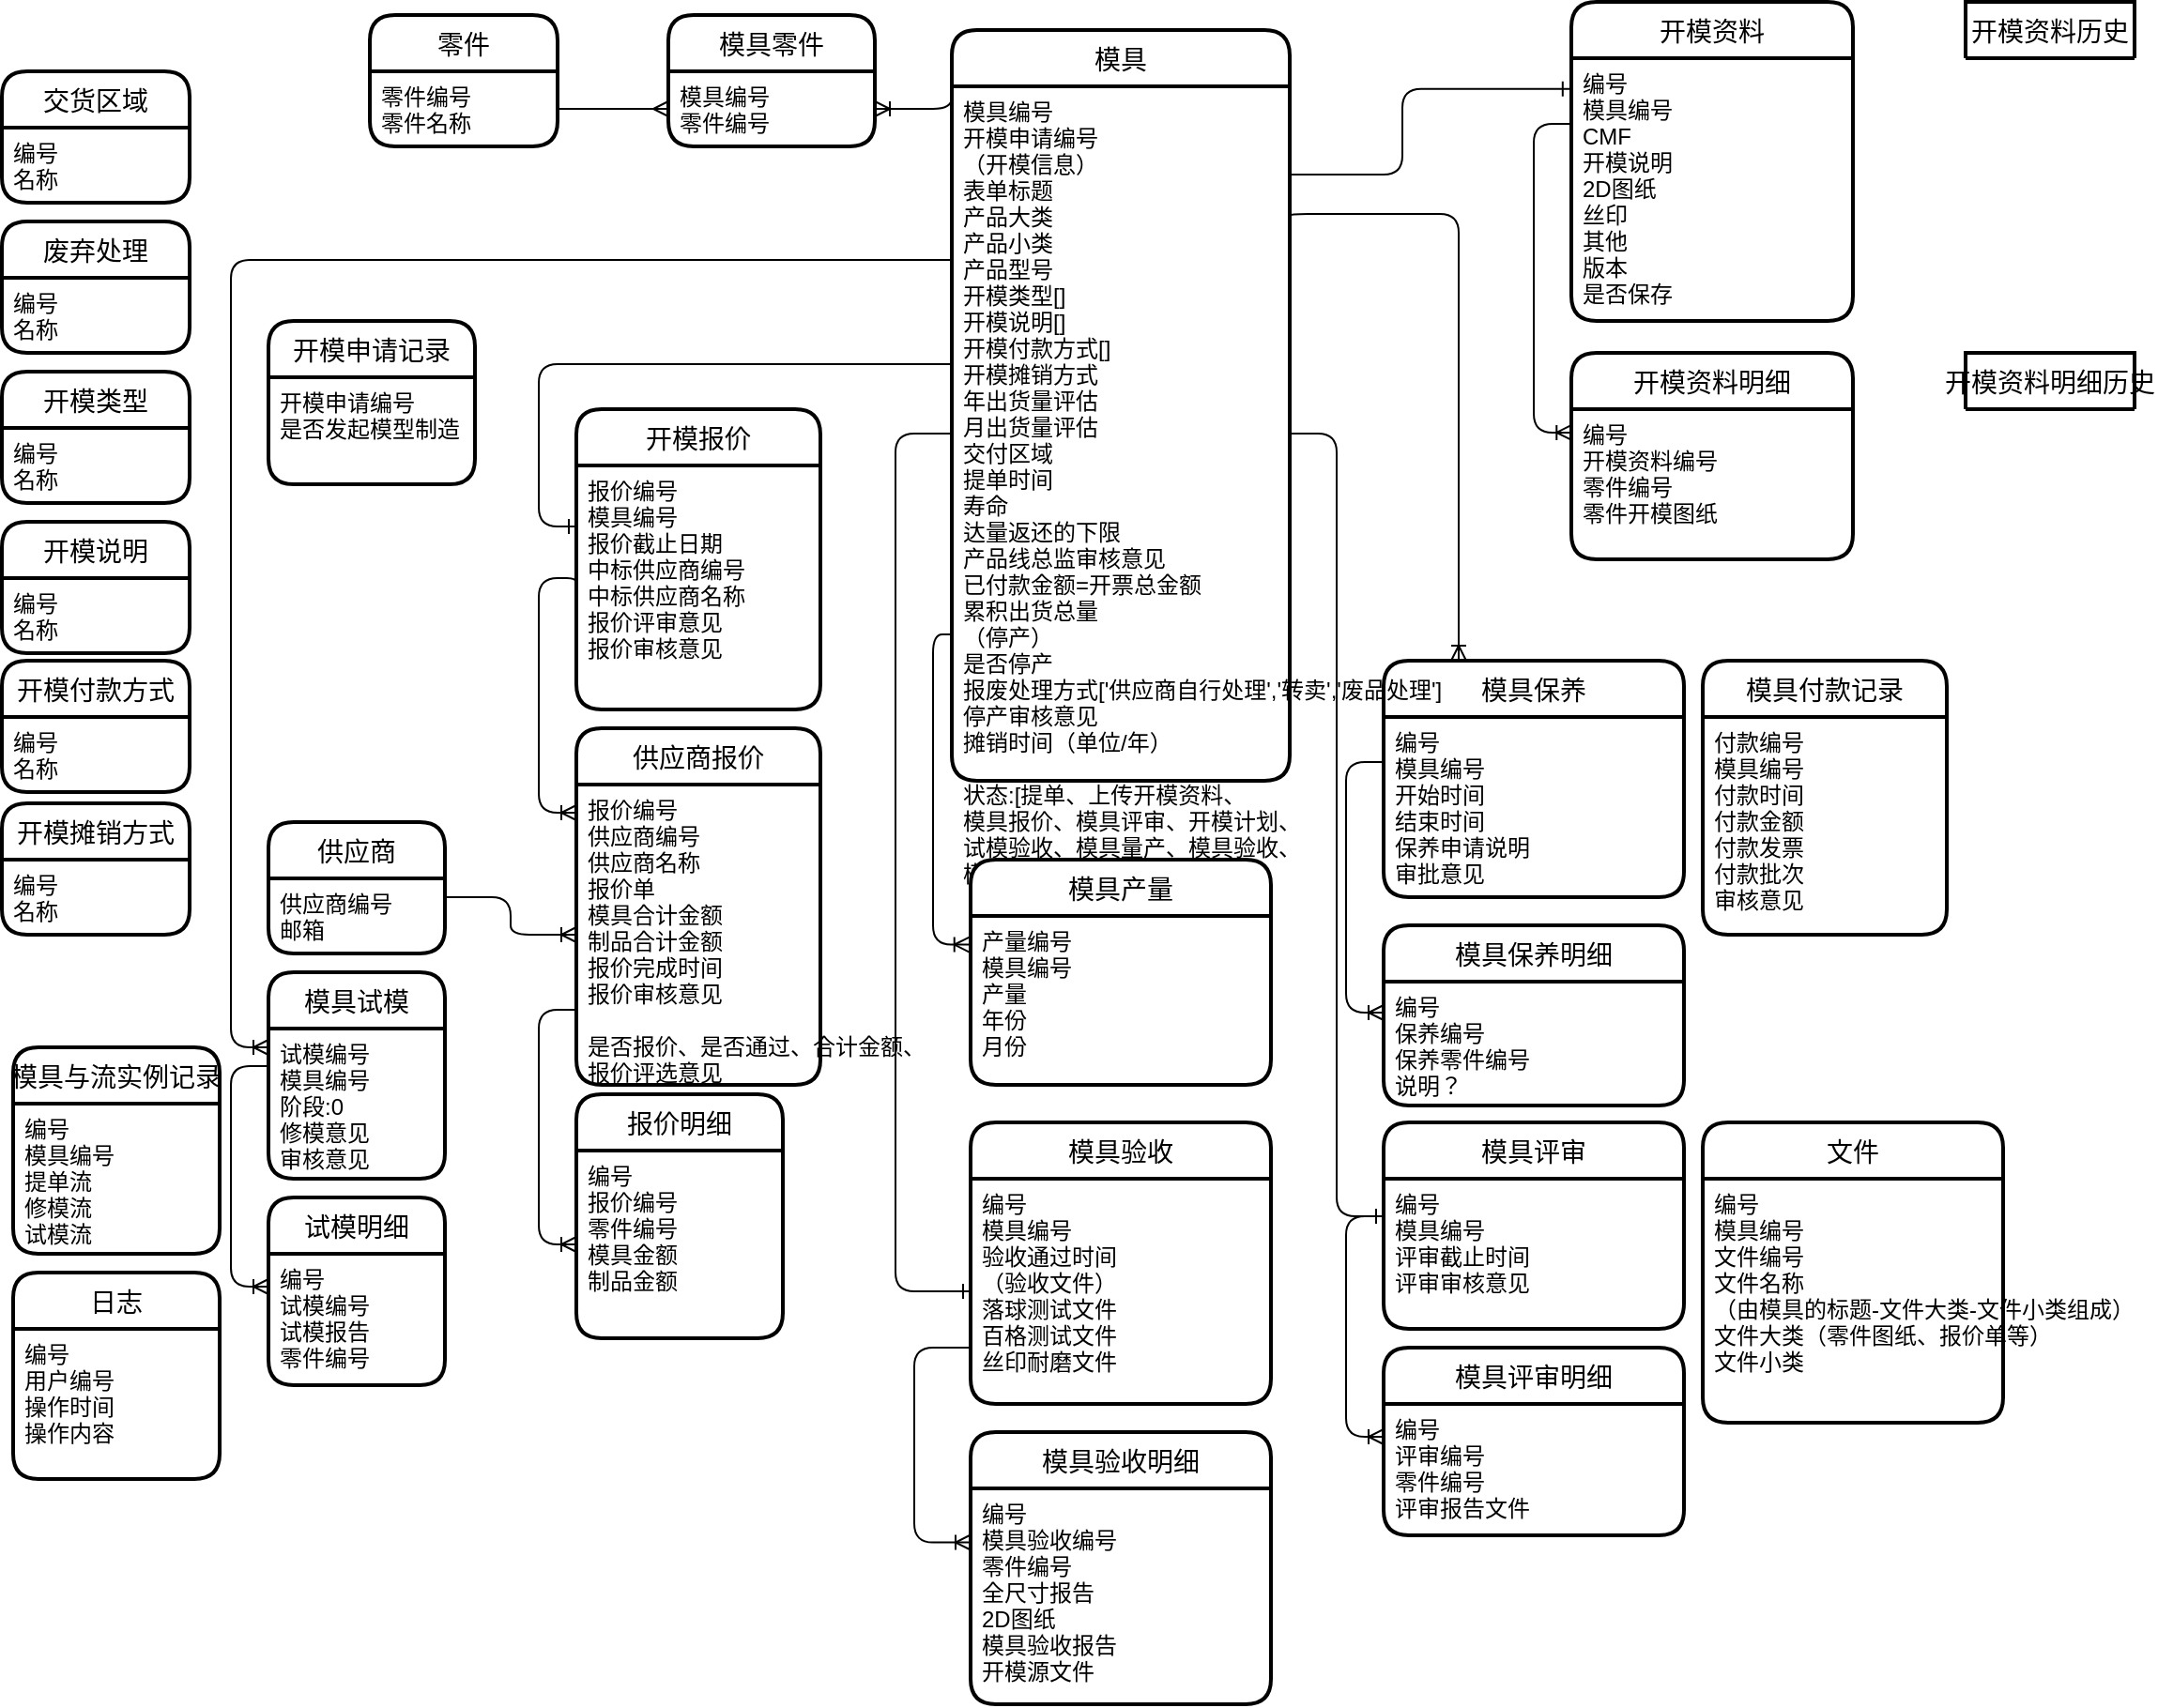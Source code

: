 <mxfile version="13.2.1" type="github" pages="4">
  <diagram id="NsPrAINzQS3ARWFUSx2h" name="实体关系图">
    <mxGraphModel dx="1020" dy="475" grid="1" gridSize="10" guides="1" tooltips="1" connect="1" arrows="1" fold="1" page="1" pageScale="1" pageWidth="827" pageHeight="1169" math="0" shadow="0">
      <root>
        <mxCell id="0" />
        <mxCell id="1" parent="0" />
        <mxCell id="4ZtbwT0k7VQaQEq-_F7P-45" value="" style="edgeStyle=orthogonalEdgeStyle;fontSize=12;html=1;endArrow=none;startArrow=ERoneToMany;startFill=0;endFill=0;entryX=0;entryY=0.5;entryDx=0;entryDy=0;" parent="1" source="4ZtbwT0k7VQaQEq-_F7P-41" target="4ZtbwT0k7VQaQEq-_F7P-38" edge="1">
          <mxGeometry width="100" height="100" relative="1" as="geometry">
            <mxPoint x="290" y="440" as="sourcePoint" />
            <mxPoint x="250" y="240" as="targetPoint" />
            <Array as="points">
              <mxPoint x="290" y="435" />
              <mxPoint x="290" y="310" />
              <mxPoint x="310" y="310" />
            </Array>
          </mxGeometry>
        </mxCell>
        <mxCell id="4ZtbwT0k7VQaQEq-_F7P-37" value="开模报价" style="swimlane;childLayout=stackLayout;horizontal=1;startSize=30;horizontalStack=0;rounded=1;fontSize=14;fontStyle=0;strokeWidth=2;resizeParent=0;resizeLast=1;shadow=0;dashed=0;align=center;" parent="1" vertex="1">
          <mxGeometry x="310" y="220" width="130" height="160" as="geometry">
            <mxRectangle x="310" y="220" width="90" height="30" as="alternateBounds" />
          </mxGeometry>
        </mxCell>
        <mxCell id="4ZtbwT0k7VQaQEq-_F7P-38" value="报价编号&#xa;模具编号&#xa;报价截止日期&#xa;中标供应商编号&#xa;中标供应商名称&#xa;报价评审意见&#xa;报价审核意见" style="align=left;strokeColor=none;fillColor=none;spacingLeft=4;fontSize=12;verticalAlign=top;resizable=0;rotatable=0;part=1;" parent="4ZtbwT0k7VQaQEq-_F7P-37" vertex="1">
          <mxGeometry y="30" width="130" height="130" as="geometry" />
        </mxCell>
        <mxCell id="phaZ8rM3X3tsjUS_MmY6-9" style="edgeStyle=orthogonalEdgeStyle;rounded=1;orthogonalLoop=1;jettySize=auto;html=1;startArrow=none;startFill=0;endArrow=ERoneToMany;endFill=0;elbow=vertical;strokeColor=#000000;entryX=-0.004;entryY=0.17;entryDx=0;entryDy=0;entryPerimeter=0;" parent="1" source="4ZtbwT0k7VQaQEq-_F7P-36" target="4ZtbwT0k7VQaQEq-_F7P-68" edge="1">
          <mxGeometry relative="1" as="geometry">
            <mxPoint x="529" y="270" as="sourcePoint" />
            <mxPoint x="520" y="430" as="targetPoint" />
            <Array as="points">
              <mxPoint x="500" y="340" />
              <mxPoint x="500" y="505" />
            </Array>
          </mxGeometry>
        </mxCell>
        <mxCell id="phaZ8rM3X3tsjUS_MmY6-15" style="edgeStyle=orthogonalEdgeStyle;rounded=1;orthogonalLoop=1;jettySize=auto;html=1;exitX=1;exitY=0.25;exitDx=0;exitDy=0;entryX=0;entryY=0.5;entryDx=0;entryDy=0;startArrow=none;startFill=0;endArrow=ERoneToMany;endFill=0;strokeColor=#000000;" parent="1" source="phaZ8rM3X3tsjUS_MmY6-7" target="4ZtbwT0k7VQaQEq-_F7P-41" edge="1">
          <mxGeometry relative="1" as="geometry" />
        </mxCell>
        <mxCell id="phaZ8rM3X3tsjUS_MmY6-18" style="edgeStyle=orthogonalEdgeStyle;rounded=1;orthogonalLoop=1;jettySize=auto;html=1;exitX=0.998;exitY=0.19;exitDx=0;exitDy=0;startArrow=none;startFill=0;endArrow=ERoneToMany;endFill=0;strokeColor=#000000;exitPerimeter=0;entryX=0.25;entryY=0;entryDx=0;entryDy=0;" parent="1" source="4ZtbwT0k7VQaQEq-_F7P-36" target="phaZ8rM3X3tsjUS_MmY6-16" edge="1">
          <mxGeometry relative="1" as="geometry">
            <mxPoint x="870" y="330" as="targetPoint" />
            <Array as="points">
              <mxPoint x="780" y="116" />
            </Array>
          </mxGeometry>
        </mxCell>
        <mxCell id="phaZ8rM3X3tsjUS_MmY6-39" style="edgeStyle=orthogonalEdgeStyle;rounded=1;orthogonalLoop=1;jettySize=auto;html=1;exitX=0;exitY=0.25;exitDx=0;exitDy=0;entryX=0;entryY=0.25;entryDx=0;entryDy=0;startArrow=none;startFill=0;endArrow=ERoneToMany;endFill=0;strokeColor=#000000;" parent="1" source="phaZ8rM3X3tsjUS_MmY6-22" target="phaZ8rM3X3tsjUS_MmY6-26" edge="1">
          <mxGeometry relative="1" as="geometry" />
        </mxCell>
        <mxCell id="phaZ8rM3X3tsjUS_MmY6-108" value="开模资料明细历史" style="swimlane;childLayout=stackLayout;horizontal=1;startSize=30;horizontalStack=0;rounded=1;fontSize=14;fontStyle=0;strokeWidth=2;resizeParent=0;resizeLast=1;shadow=0;dashed=0;align=center;" parent="1" vertex="1" collapsed="1">
          <mxGeometry x="1050" y="190" width="90" height="30" as="geometry">
            <mxRectangle x="1050" y="190" width="150" height="110" as="alternateBounds" />
          </mxGeometry>
        </mxCell>
        <mxCell id="phaZ8rM3X3tsjUS_MmY6-109" value="编号&#xa;开模资料编号&#xa;零件编号&#xa;零件开模图纸&#xa;&#xa;&#xa;" style="align=left;strokeColor=none;fillColor=none;spacingLeft=4;fontSize=12;verticalAlign=top;resizable=0;rotatable=0;part=1;" parent="phaZ8rM3X3tsjUS_MmY6-108" vertex="1">
          <mxGeometry y="30" width="90" as="geometry" />
        </mxCell>
        <mxCell id="phaZ8rM3X3tsjUS_MmY6-50" style="edgeStyle=orthogonalEdgeStyle;rounded=1;orthogonalLoop=1;jettySize=auto;html=1;exitX=0;exitY=0.5;exitDx=0;exitDy=0;entryX=0;entryY=0.5;entryDx=0;entryDy=0;startArrow=none;startFill=0;endArrow=ERone;endFill=0;strokeColor=#000000;fontColor=#BBBBBB;" parent="1" source="4ZtbwT0k7VQaQEq-_F7P-36" target="phaZ8rM3X3tsjUS_MmY6-49" edge="1">
          <mxGeometry relative="1" as="geometry">
            <Array as="points">
              <mxPoint x="480" y="233" />
              <mxPoint x="480" y="690" />
            </Array>
          </mxGeometry>
        </mxCell>
        <mxCell id="phaZ8rM3X3tsjUS_MmY6-54" style="edgeStyle=orthogonalEdgeStyle;rounded=1;orthogonalLoop=1;jettySize=auto;html=1;exitX=0;exitY=0.75;exitDx=0;exitDy=0;entryX=0;entryY=0.25;entryDx=0;entryDy=0;startArrow=none;startFill=0;endArrow=ERoneToMany;endFill=0;strokeColor=#000000;fontColor=#BBBBBB;" parent="1" source="phaZ8rM3X3tsjUS_MmY6-49" target="phaZ8rM3X3tsjUS_MmY6-53" edge="1">
          <mxGeometry relative="1" as="geometry">
            <Array as="points">
              <mxPoint x="490" y="720" />
              <mxPoint x="490" y="824" />
            </Array>
          </mxGeometry>
        </mxCell>
        <mxCell id="phaZ8rM3X3tsjUS_MmY6-63" style="edgeStyle=orthogonalEdgeStyle;rounded=1;orthogonalLoop=1;jettySize=auto;html=1;exitX=0;exitY=0.25;exitDx=0;exitDy=0;entryX=0;entryY=0.25;entryDx=0;entryDy=0;startArrow=none;startFill=0;endArrow=ERoneToMany;endFill=0;strokeColor=#000000;fontColor=#BBBBBB;" parent="1" source="phaZ8rM3X3tsjUS_MmY6-60" target="phaZ8rM3X3tsjUS_MmY6-62" edge="1">
          <mxGeometry relative="1" as="geometry">
            <Array as="points">
              <mxPoint x="720" y="650" />
              <mxPoint x="720" y="768" />
            </Array>
          </mxGeometry>
        </mxCell>
        <mxCell id="phaZ8rM3X3tsjUS_MmY6-64" style="edgeStyle=orthogonalEdgeStyle;rounded=1;orthogonalLoop=1;jettySize=auto;html=1;exitX=1;exitY=0.5;exitDx=0;exitDy=0;entryX=0;entryY=0.25;entryDx=0;entryDy=0;startArrow=none;startFill=0;endArrow=ERone;endFill=0;strokeColor=#000000;fontColor=#BBBBBB;" parent="1" source="4ZtbwT0k7VQaQEq-_F7P-36" target="phaZ8rM3X3tsjUS_MmY6-60" edge="1">
          <mxGeometry relative="1" as="geometry" />
        </mxCell>
        <mxCell id="phaZ8rM3X3tsjUS_MmY6-2" value="零件" style="swimlane;childLayout=stackLayout;horizontal=1;startSize=30;horizontalStack=0;rounded=1;fontSize=14;fontStyle=0;strokeWidth=2;resizeParent=0;resizeLast=1;shadow=0;dashed=0;align=center;" parent="1" vertex="1">
          <mxGeometry x="200" y="10" width="100" height="70" as="geometry">
            <mxRectangle x="240" y="40" width="60" height="30" as="alternateBounds" />
          </mxGeometry>
        </mxCell>
        <mxCell id="phaZ8rM3X3tsjUS_MmY6-3" value="零件编号&#xa;零件名称" style="align=left;strokeColor=none;fillColor=none;spacingLeft=4;fontSize=12;verticalAlign=top;resizable=0;rotatable=0;part=1;" parent="phaZ8rM3X3tsjUS_MmY6-2" vertex="1">
          <mxGeometry y="30" width="100" height="40" as="geometry" />
        </mxCell>
        <mxCell id="phaZ8rM3X3tsjUS_MmY6-45" value="模具付款记录" style="swimlane;childLayout=stackLayout;horizontal=1;startSize=30;horizontalStack=0;rounded=1;fontSize=14;fontStyle=0;strokeWidth=2;resizeParent=0;resizeLast=1;shadow=0;dashed=0;align=center;" parent="1" vertex="1">
          <mxGeometry x="910" y="354" width="130" height="146" as="geometry">
            <mxRectangle x="740" y="510" width="140" height="30" as="alternateBounds" />
          </mxGeometry>
        </mxCell>
        <mxCell id="phaZ8rM3X3tsjUS_MmY6-46" value="付款编号&#xa;模具编号&#xa;付款时间&#xa;付款金额&#xa;付款发票&#xa;付款批次&#xa;审核意见" style="align=left;strokeColor=none;fillColor=none;spacingLeft=4;fontSize=12;verticalAlign=top;resizable=0;rotatable=0;part=1;" parent="phaZ8rM3X3tsjUS_MmY6-45" vertex="1">
          <mxGeometry y="30" width="130" height="116" as="geometry" />
        </mxCell>
        <mxCell id="H4N9NTBg1bEjD5q0KLPL-7" value="开模付款方式" style="swimlane;childLayout=stackLayout;horizontal=1;startSize=30;horizontalStack=0;rounded=1;fontSize=14;fontStyle=0;strokeWidth=2;resizeParent=0;resizeLast=1;shadow=0;dashed=0;align=center;" vertex="1" parent="1">
          <mxGeometry x="4" y="354" width="100" height="70" as="geometry">
            <mxRectangle x="240" y="40" width="60" height="30" as="alternateBounds" />
          </mxGeometry>
        </mxCell>
        <mxCell id="H4N9NTBg1bEjD5q0KLPL-8" value="编号&#xa;名称" style="align=left;strokeColor=none;fillColor=none;spacingLeft=4;fontSize=12;verticalAlign=top;resizable=0;rotatable=0;part=1;" vertex="1" parent="H4N9NTBg1bEjD5q0KLPL-7">
          <mxGeometry y="30" width="100" height="40" as="geometry" />
        </mxCell>
        <mxCell id="H4N9NTBg1bEjD5q0KLPL-5" value="开模说明" style="swimlane;childLayout=stackLayout;horizontal=1;startSize=30;horizontalStack=0;rounded=1;fontSize=14;fontStyle=0;strokeWidth=2;resizeParent=0;resizeLast=1;shadow=0;dashed=0;align=center;" vertex="1" parent="1">
          <mxGeometry x="4" y="280" width="100" height="70" as="geometry">
            <mxRectangle x="240" y="40" width="60" height="30" as="alternateBounds" />
          </mxGeometry>
        </mxCell>
        <mxCell id="H4N9NTBg1bEjD5q0KLPL-6" value="编号&#xa;名称" style="align=left;strokeColor=none;fillColor=none;spacingLeft=4;fontSize=12;verticalAlign=top;resizable=0;rotatable=0;part=1;" vertex="1" parent="H4N9NTBg1bEjD5q0KLPL-5">
          <mxGeometry y="30" width="100" height="40" as="geometry" />
        </mxCell>
        <mxCell id="H4N9NTBg1bEjD5q0KLPL-3" value="开模类型" style="swimlane;childLayout=stackLayout;horizontal=1;startSize=30;horizontalStack=0;rounded=1;fontSize=14;fontStyle=0;strokeWidth=2;resizeParent=0;resizeLast=1;shadow=0;dashed=0;align=center;" vertex="1" parent="1">
          <mxGeometry x="4" y="200" width="100" height="70" as="geometry">
            <mxRectangle x="240" y="40" width="60" height="30" as="alternateBounds" />
          </mxGeometry>
        </mxCell>
        <mxCell id="H4N9NTBg1bEjD5q0KLPL-4" value="编号&#xa;名称" style="align=left;strokeColor=none;fillColor=none;spacingLeft=4;fontSize=12;verticalAlign=top;resizable=0;rotatable=0;part=1;" vertex="1" parent="H4N9NTBg1bEjD5q0KLPL-3">
          <mxGeometry y="30" width="100" height="40" as="geometry" />
        </mxCell>
        <mxCell id="H4N9NTBg1bEjD5q0KLPL-12" value="废弃处理" style="swimlane;childLayout=stackLayout;horizontal=1;startSize=30;horizontalStack=0;rounded=1;fontSize=14;fontStyle=0;strokeWidth=2;resizeParent=0;resizeLast=1;shadow=0;dashed=0;align=center;" vertex="1" parent="1">
          <mxGeometry x="4" y="120" width="100" height="70" as="geometry">
            <mxRectangle x="240" y="40" width="60" height="30" as="alternateBounds" />
          </mxGeometry>
        </mxCell>
        <mxCell id="H4N9NTBg1bEjD5q0KLPL-13" value="编号&#xa;名称" style="align=left;strokeColor=none;fillColor=none;spacingLeft=4;fontSize=12;verticalAlign=top;resizable=0;rotatable=0;part=1;" vertex="1" parent="H4N9NTBg1bEjD5q0KLPL-12">
          <mxGeometry y="30" width="100" height="40" as="geometry" />
        </mxCell>
        <mxCell id="phaZ8rM3X3tsjUS_MmY6-88" value="交货区域" style="swimlane;childLayout=stackLayout;horizontal=1;startSize=30;horizontalStack=0;rounded=1;fontSize=14;fontStyle=0;strokeWidth=2;resizeParent=0;resizeLast=1;shadow=0;dashed=0;align=center;" parent="1" vertex="1">
          <mxGeometry x="4" y="40" width="100" height="70" as="geometry">
            <mxRectangle x="240" y="40" width="60" height="30" as="alternateBounds" />
          </mxGeometry>
        </mxCell>
        <mxCell id="phaZ8rM3X3tsjUS_MmY6-89" value="编号&#xa;名称" style="align=left;strokeColor=none;fillColor=none;spacingLeft=4;fontSize=12;verticalAlign=top;resizable=0;rotatable=0;part=1;" parent="phaZ8rM3X3tsjUS_MmY6-88" vertex="1">
          <mxGeometry y="30" width="100" height="40" as="geometry" />
        </mxCell>
        <mxCell id="phaZ8rM3X3tsjUS_MmY6-61" value="模具评审明细" style="swimlane;childLayout=stackLayout;horizontal=1;startSize=30;horizontalStack=0;rounded=1;fontSize=14;fontStyle=0;strokeWidth=2;resizeParent=0;resizeLast=1;shadow=0;dashed=0;align=center;" parent="1" vertex="1">
          <mxGeometry x="740" y="720" width="160" height="100" as="geometry">
            <mxRectangle x="710" y="600" width="90" height="30" as="alternateBounds" />
          </mxGeometry>
        </mxCell>
        <mxCell id="phaZ8rM3X3tsjUS_MmY6-62" value="编号&#xa;评审编号&#xa;零件编号&#xa;评审报告文件&#xa;" style="align=left;strokeColor=none;fillColor=none;spacingLeft=4;fontSize=12;verticalAlign=top;resizable=0;rotatable=0;part=1;" parent="phaZ8rM3X3tsjUS_MmY6-61" vertex="1">
          <mxGeometry y="30" width="160" height="70" as="geometry" />
        </mxCell>
        <mxCell id="phaZ8rM3X3tsjUS_MmY6-79" style="edgeStyle=orthogonalEdgeStyle;rounded=1;orthogonalLoop=1;jettySize=auto;html=1;startArrow=none;startFill=0;endArrow=ERone;endFill=0;strokeColor=#000000;fontColor=#BBBBBB;entryX=-0.004;entryY=0.117;entryDx=0;entryDy=0;entryPerimeter=0;" parent="1" source="4ZtbwT0k7VQaQEq-_F7P-36" target="phaZ8rM3X3tsjUS_MmY6-75" edge="1">
          <mxGeometry relative="1" as="geometry">
            <mxPoint x="710" y="103" as="sourcePoint" />
            <Array as="points">
              <mxPoint x="750" y="95" />
              <mxPoint x="750" y="49" />
            </Array>
          </mxGeometry>
        </mxCell>
        <mxCell id="phaZ8rM3X3tsjUS_MmY6-74" value="开模资料" style="swimlane;childLayout=stackLayout;horizontal=1;startSize=30;horizontalStack=0;rounded=1;fontSize=14;fontStyle=0;strokeWidth=2;resizeParent=0;resizeLast=1;shadow=0;dashed=0;align=center;" parent="1" vertex="1">
          <mxGeometry x="840" y="3" width="150" height="170" as="geometry">
            <mxRectangle x="115" y="555" width="90" height="30" as="alternateBounds" />
          </mxGeometry>
        </mxCell>
        <mxCell id="phaZ8rM3X3tsjUS_MmY6-75" value="编号&#xa;模具编号&#xa;CMF&#xa;开模说明&#xa;2D图纸&#xa;丝印&#xa;其他&#xa;版本&#xa;是否保存" style="align=left;strokeColor=none;fillColor=none;spacingLeft=4;fontSize=12;verticalAlign=top;resizable=0;rotatable=0;part=1;" parent="phaZ8rM3X3tsjUS_MmY6-74" vertex="1">
          <mxGeometry y="30" width="150" height="140" as="geometry" />
        </mxCell>
        <mxCell id="phaZ8rM3X3tsjUS_MmY6-82" style="edgeStyle=orthogonalEdgeStyle;rounded=1;orthogonalLoop=1;jettySize=auto;html=1;exitX=0;exitY=0.25;exitDx=0;exitDy=0;entryX=0.001;entryY=0.156;entryDx=0;entryDy=0;entryPerimeter=0;startArrow=none;startFill=0;endArrow=ERoneToMany;endFill=0;strokeColor=#000000;fontColor=#BBBBBB;" parent="1" source="phaZ8rM3X3tsjUS_MmY6-75" target="phaZ8rM3X3tsjUS_MmY6-70" edge="1">
          <mxGeometry relative="1" as="geometry" />
        </mxCell>
        <mxCell id="phaZ8rM3X3tsjUS_MmY6-83" style="edgeStyle=orthogonalEdgeStyle;rounded=1;orthogonalLoop=1;jettySize=auto;html=1;exitX=0;exitY=0.4;exitDx=0;exitDy=0;entryX=0;entryY=0.25;entryDx=0;entryDy=0;startArrow=none;startFill=0;endArrow=ERone;endFill=0;strokeColor=#000000;fontColor=#BBBBBB;exitPerimeter=0;" parent="1" source="4ZtbwT0k7VQaQEq-_F7P-36" target="4ZtbwT0k7VQaQEq-_F7P-38" edge="1">
          <mxGeometry relative="1" as="geometry" />
        </mxCell>
        <mxCell id="phaZ8rM3X3tsjUS_MmY6-16" value="模具保养" style="swimlane;childLayout=stackLayout;horizontal=1;startSize=30;horizontalStack=0;rounded=1;fontSize=14;fontStyle=0;strokeWidth=2;resizeParent=0;resizeLast=1;shadow=0;dashed=0;align=center;" parent="1" vertex="1">
          <mxGeometry x="740" y="354" width="160" height="126" as="geometry">
            <mxRectangle x="740" y="360" width="90" height="30" as="alternateBounds" />
          </mxGeometry>
        </mxCell>
        <mxCell id="phaZ8rM3X3tsjUS_MmY6-17" value="编号&#xa;模具编号&#xa;开始时间&#xa;结束时间&#xa;保养申请说明&#xa;审批意见" style="align=left;strokeColor=none;fillColor=none;spacingLeft=4;fontSize=12;verticalAlign=top;resizable=0;rotatable=0;part=1;" parent="phaZ8rM3X3tsjUS_MmY6-16" vertex="1">
          <mxGeometry y="30" width="160" height="96" as="geometry" />
        </mxCell>
        <mxCell id="phaZ8rM3X3tsjUS_MmY6-69" value="开模资料明细" style="swimlane;childLayout=stackLayout;horizontal=1;startSize=30;horizontalStack=0;rounded=1;fontSize=14;fontStyle=0;strokeWidth=2;resizeParent=0;resizeLast=1;shadow=0;dashed=0;align=center;" parent="1" vertex="1">
          <mxGeometry x="840" y="190" width="150" height="110" as="geometry">
            <mxRectangle x="115" y="555" width="90" height="30" as="alternateBounds" />
          </mxGeometry>
        </mxCell>
        <mxCell id="phaZ8rM3X3tsjUS_MmY6-70" value="编号&#xa;开模资料编号&#xa;零件编号&#xa;零件开模图纸&#xa;&#xa;&#xa;" style="align=left;strokeColor=none;fillColor=none;spacingLeft=4;fontSize=12;verticalAlign=top;resizable=0;rotatable=0;part=1;" parent="phaZ8rM3X3tsjUS_MmY6-69" vertex="1">
          <mxGeometry y="30" width="150" height="80" as="geometry" />
        </mxCell>
        <mxCell id="phaZ8rM3X3tsjUS_MmY6-84" style="edgeStyle=orthogonalEdgeStyle;rounded=1;orthogonalLoop=1;jettySize=auto;html=1;exitX=1;exitY=0.5;exitDx=0;exitDy=0;entryX=0;entryY=0.5;entryDx=0;entryDy=0;startArrow=none;startFill=0;endArrow=ERmany;endFill=0;strokeColor=#000000;fontColor=#BBBBBB;" parent="1" source="phaZ8rM3X3tsjUS_MmY6-3" target="phaZ8rM3X3tsjUS_MmY6-14" edge="1">
          <mxGeometry relative="1" as="geometry" />
        </mxCell>
        <mxCell id="phaZ8rM3X3tsjUS_MmY6-13" value="模具零件" style="swimlane;childLayout=stackLayout;horizontal=1;startSize=30;horizontalStack=0;rounded=1;fontSize=14;fontStyle=0;strokeWidth=2;resizeParent=0;resizeLast=1;shadow=0;dashed=0;align=center;" parent="1" vertex="1">
          <mxGeometry x="359" y="10" width="110" height="70" as="geometry">
            <mxRectangle x="320" y="10" width="120" height="30" as="alternateBounds" />
          </mxGeometry>
        </mxCell>
        <mxCell id="phaZ8rM3X3tsjUS_MmY6-14" value="模具编号&#xa;零件编号&#xa;" style="align=left;strokeColor=none;fillColor=none;spacingLeft=4;fontSize=12;verticalAlign=top;resizable=0;rotatable=0;part=1;" parent="phaZ8rM3X3tsjUS_MmY6-13" vertex="1">
          <mxGeometry y="30" width="110" height="40" as="geometry" />
        </mxCell>
        <mxCell id="phaZ8rM3X3tsjUS_MmY6-86" style="edgeStyle=orthogonalEdgeStyle;rounded=1;orthogonalLoop=1;jettySize=auto;html=1;exitX=0;exitY=0;exitDx=0;exitDy=0;startArrow=none;startFill=0;endArrow=ERoneToMany;endFill=0;strokeColor=#000000;fontColor=#BBBBBB;" parent="1" source="4ZtbwT0k7VQaQEq-_F7P-36" target="phaZ8rM3X3tsjUS_MmY6-14" edge="1">
          <mxGeometry relative="1" as="geometry">
            <Array as="points">
              <mxPoint x="510" y="60" />
            </Array>
          </mxGeometry>
        </mxCell>
        <mxCell id="4ZtbwT0k7VQaQEq-_F7P-35" value="模具" style="swimlane;childLayout=stackLayout;horizontal=1;startSize=30;horizontalStack=0;rounded=1;fontSize=14;fontStyle=0;strokeWidth=2;resizeParent=0;resizeLast=1;shadow=0;dashed=0;align=center;" parent="1" vertex="1">
          <mxGeometry x="510" y="18" width="180" height="400" as="geometry">
            <mxRectangle x="530" y="220" width="60" height="30" as="alternateBounds" />
          </mxGeometry>
        </mxCell>
        <mxCell id="4ZtbwT0k7VQaQEq-_F7P-36" value="模具编号&#xa;开模申请编号&#xa;（开模信息）&#xa;表单标题&#xa;产品大类&#xa;产品小类&#xa;产品型号&#xa;开模类型[]&#xa;开模说明[]&#xa;开模付款方式[]&#xa;开模摊销方式&#xa;年出货量评估&#xa;月出货量评估&#xa;交付区域&#xa;提单时间&#xa;寿命&#xa;达量返还的下限&#xa;产品线总监审核意见&#xa;已付款金额=开票总金额&#xa;累积出货总量&#xa;（停产）&#xa;是否停产&#xa;报废处理方式[&#39;供应商自行处理&#39;,&#39;转卖&#39;,&#39;废品处理&#39;]&#xa;停产审核意见&#xa;摊销时间（单位/年）&#xa;&#xa;状态:[提单、上传开模资料、&#xa;模具报价、模具评审、开模计划、&#xa;试模验收、模具量产、模具验收、&#xa;模具建档]" style="align=left;strokeColor=none;fillColor=none;spacingLeft=4;fontSize=12;verticalAlign=top;resizable=0;rotatable=0;part=1;" parent="4ZtbwT0k7VQaQEq-_F7P-35" vertex="1">
          <mxGeometry y="30" width="180" height="370" as="geometry" />
        </mxCell>
        <mxCell id="phaZ8rM3X3tsjUS_MmY6-21" value="模具试模" style="swimlane;childLayout=stackLayout;horizontal=1;startSize=30;horizontalStack=0;rounded=1;fontSize=14;fontStyle=0;strokeWidth=2;resizeParent=0;resizeLast=1;shadow=0;dashed=0;align=center;" parent="1" vertex="1">
          <mxGeometry x="146" y="520" width="94" height="110" as="geometry" />
        </mxCell>
        <mxCell id="phaZ8rM3X3tsjUS_MmY6-22" value="试模编号&#xa;模具编号&#xa;阶段:0&#xa;修模意见&#xa;审核意见" style="align=left;strokeColor=none;fillColor=none;spacingLeft=4;fontSize=12;verticalAlign=top;resizable=0;rotatable=0;part=1;" parent="phaZ8rM3X3tsjUS_MmY6-21" vertex="1">
          <mxGeometry y="30" width="94" height="80" as="geometry" />
        </mxCell>
        <mxCell id="phaZ8rM3X3tsjUS_MmY6-92" style="edgeStyle=orthogonalEdgeStyle;rounded=1;orthogonalLoop=1;jettySize=auto;html=1;exitX=0;exitY=0.25;exitDx=0;exitDy=0;entryX=0;entryY=0.125;entryDx=0;entryDy=0;startArrow=none;startFill=0;endArrow=ERoneToMany;endFill=0;strokeColor=#000000;fontColor=#BBBBBB;entryPerimeter=0;" parent="1" source="4ZtbwT0k7VQaQEq-_F7P-36" target="phaZ8rM3X3tsjUS_MmY6-22" edge="1">
          <mxGeometry relative="1" as="geometry" />
        </mxCell>
        <mxCell id="4ZtbwT0k7VQaQEq-_F7P-40" value="供应商报价" style="swimlane;childLayout=stackLayout;horizontal=1;startSize=30;horizontalStack=0;rounded=1;fontSize=14;fontStyle=0;strokeWidth=2;resizeParent=0;resizeLast=1;shadow=0;dashed=0;align=center;" parent="1" vertex="1">
          <mxGeometry x="310" y="390" width="130" height="190" as="geometry">
            <mxRectangle x="320" y="400" width="120" height="30" as="alternateBounds" />
          </mxGeometry>
        </mxCell>
        <mxCell id="4ZtbwT0k7VQaQEq-_F7P-41" value="报价编号&#xa;供应商编号&#xa;供应商名称&#xa;报价单&#xa;模具合计金额&#xa;制品合计金额&#xa;报价完成时间&#xa;报价审核意见&#xa;&#xa;是否报价、是否通过、合计金额、&#xa;报价评选意见" style="align=left;strokeColor=none;fillColor=none;spacingLeft=4;fontSize=12;verticalAlign=top;resizable=0;rotatable=0;part=1;" parent="4ZtbwT0k7VQaQEq-_F7P-40" vertex="1">
          <mxGeometry y="30" width="130" height="160" as="geometry" />
        </mxCell>
        <mxCell id="phaZ8rM3X3tsjUS_MmY6-77" value="开模资料历史" style="swimlane;childLayout=stackLayout;horizontal=1;startSize=30;horizontalStack=0;rounded=1;fontSize=14;fontStyle=0;strokeWidth=2;resizeParent=0;resizeLast=1;shadow=0;dashed=0;align=center;" parent="1" vertex="1" collapsed="1">
          <mxGeometry x="1050" y="3" width="90" height="30" as="geometry">
            <mxRectangle x="1050" y="3" width="150" height="170" as="alternateBounds" />
          </mxGeometry>
        </mxCell>
        <mxCell id="phaZ8rM3X3tsjUS_MmY6-78" value="编号&#xa;模具编号&#xa;CMF&#xa;开模说明&#xa;2D图纸&#xa;丝印&#xa;其他&#xa;版本" style="align=left;strokeColor=none;fillColor=none;spacingLeft=4;fontSize=12;verticalAlign=top;resizable=0;rotatable=0;part=1;" parent="phaZ8rM3X3tsjUS_MmY6-77" vertex="1">
          <mxGeometry y="30" width="90" as="geometry" />
        </mxCell>
        <mxCell id="phaZ8rM3X3tsjUS_MmY6-99" value="模具保养明细" style="swimlane;childLayout=stackLayout;horizontal=1;startSize=30;horizontalStack=0;rounded=1;fontSize=14;fontStyle=0;strokeWidth=2;resizeParent=0;resizeLast=1;shadow=0;dashed=0;align=center;" parent="1" vertex="1">
          <mxGeometry x="740" y="495" width="160" height="96" as="geometry">
            <mxRectangle x="740" y="360" width="90" height="30" as="alternateBounds" />
          </mxGeometry>
        </mxCell>
        <mxCell id="phaZ8rM3X3tsjUS_MmY6-100" value="编号&#xa;保养编号&#xa;保养零件编号&#xa;说明？&#xa;" style="align=left;strokeColor=none;fillColor=none;spacingLeft=4;fontSize=12;verticalAlign=top;resizable=0;rotatable=0;part=1;" parent="phaZ8rM3X3tsjUS_MmY6-99" vertex="1">
          <mxGeometry y="30" width="160" height="66" as="geometry" />
        </mxCell>
        <mxCell id="phaZ8rM3X3tsjUS_MmY6-101" style="edgeStyle=orthogonalEdgeStyle;rounded=1;orthogonalLoop=1;jettySize=auto;html=1;exitX=0;exitY=0.25;exitDx=0;exitDy=0;entryX=0;entryY=0.25;entryDx=0;entryDy=0;startArrow=none;startFill=0;endArrow=ERoneToMany;endFill=0;strokeColor=#000000;fontColor=#BBBBBB;" parent="1" source="phaZ8rM3X3tsjUS_MmY6-17" target="phaZ8rM3X3tsjUS_MmY6-100" edge="1">
          <mxGeometry relative="1" as="geometry" />
        </mxCell>
        <mxCell id="phaZ8rM3X3tsjUS_MmY6-112" value="开模申请记录" style="swimlane;childLayout=stackLayout;horizontal=1;startSize=30;horizontalStack=0;rounded=1;fontSize=14;fontStyle=0;strokeWidth=2;resizeParent=0;resizeLast=1;shadow=0;dashed=0;align=center;" parent="1" vertex="1">
          <mxGeometry x="146" y="173" width="110" height="87" as="geometry" />
        </mxCell>
        <mxCell id="phaZ8rM3X3tsjUS_MmY6-113" value="开模申请编号&#xa;是否发起模型制造" style="align=left;strokeColor=none;fillColor=none;spacingLeft=4;fontSize=12;verticalAlign=top;resizable=0;rotatable=0;part=1;" parent="phaZ8rM3X3tsjUS_MmY6-112" vertex="1">
          <mxGeometry y="30" width="110" height="57" as="geometry" />
        </mxCell>
        <mxCell id="phaZ8rM3X3tsjUS_MmY6-105" style="edgeStyle=orthogonalEdgeStyle;rounded=1;orthogonalLoop=1;jettySize=auto;html=1;exitX=0;exitY=0.75;exitDx=0;exitDy=0;entryX=0;entryY=0.5;entryDx=0;entryDy=0;startArrow=none;startFill=0;endArrow=ERoneToMany;endFill=0;strokeColor=#000000;fontColor=#BBBBBB;" parent="1" source="4ZtbwT0k7VQaQEq-_F7P-41" target="phaZ8rM3X3tsjUS_MmY6-95" edge="1">
          <mxGeometry relative="1" as="geometry" />
        </mxCell>
        <mxCell id="phaZ8rM3X3tsjUS_MmY6-25" value="试模明细" style="swimlane;childLayout=stackLayout;horizontal=1;startSize=30;horizontalStack=0;rounded=1;fontSize=14;fontStyle=0;strokeWidth=2;resizeParent=0;resizeLast=1;shadow=0;dashed=0;align=center;" parent="1" vertex="1">
          <mxGeometry x="146" y="640" width="94" height="100" as="geometry" />
        </mxCell>
        <mxCell id="phaZ8rM3X3tsjUS_MmY6-26" value="编号&#xa;试模编号&#xa;试模报告&#xa;零件编号" style="align=left;strokeColor=none;fillColor=none;spacingLeft=4;fontSize=12;verticalAlign=top;resizable=0;rotatable=0;part=1;" parent="phaZ8rM3X3tsjUS_MmY6-25" vertex="1">
          <mxGeometry y="30" width="94" height="70" as="geometry" />
        </mxCell>
        <mxCell id="phaZ8rM3X3tsjUS_MmY6-59" value="模具评审" style="swimlane;childLayout=stackLayout;horizontal=1;startSize=30;horizontalStack=0;rounded=1;fontSize=14;fontStyle=0;strokeWidth=2;resizeParent=0;resizeLast=1;shadow=0;dashed=0;align=center;" parent="1" vertex="1">
          <mxGeometry x="740" y="600" width="160" height="110" as="geometry">
            <mxRectangle x="710" y="600" width="90" height="30" as="alternateBounds" />
          </mxGeometry>
        </mxCell>
        <mxCell id="phaZ8rM3X3tsjUS_MmY6-60" value="编号&#xa;模具编号&#xa;评审截止时间&#xa;评审审核意见&#xa;" style="align=left;strokeColor=none;fillColor=none;spacingLeft=4;fontSize=12;verticalAlign=top;resizable=0;rotatable=0;part=1;" parent="phaZ8rM3X3tsjUS_MmY6-59" vertex="1">
          <mxGeometry y="30" width="160" height="80" as="geometry" />
        </mxCell>
        <mxCell id="phaZ8rM3X3tsjUS_MmY6-6" value="供应商" style="swimlane;childLayout=stackLayout;horizontal=1;startSize=30;horizontalStack=0;rounded=1;fontSize=14;fontStyle=0;strokeWidth=2;resizeParent=0;resizeLast=1;shadow=0;dashed=0;align=center;" parent="1" vertex="1">
          <mxGeometry x="146" y="440" width="94" height="70" as="geometry">
            <mxRectangle x="146" y="440" width="70" height="30" as="alternateBounds" />
          </mxGeometry>
        </mxCell>
        <mxCell id="phaZ8rM3X3tsjUS_MmY6-7" value="供应商编号&#xa;邮箱" style="align=left;strokeColor=none;fillColor=none;spacingLeft=4;fontSize=12;verticalAlign=top;resizable=0;rotatable=0;part=1;" parent="phaZ8rM3X3tsjUS_MmY6-6" vertex="1">
          <mxGeometry y="30" width="94" height="40" as="geometry" />
        </mxCell>
        <mxCell id="H4N9NTBg1bEjD5q0KLPL-9" value="开模摊销方式" style="swimlane;childLayout=stackLayout;horizontal=1;startSize=30;horizontalStack=0;rounded=1;fontSize=14;fontStyle=0;strokeWidth=2;resizeParent=0;resizeLast=1;shadow=0;dashed=0;align=center;" vertex="1" parent="1">
          <mxGeometry x="4" y="430" width="100" height="70" as="geometry">
            <mxRectangle x="240" y="40" width="60" height="30" as="alternateBounds" />
          </mxGeometry>
        </mxCell>
        <mxCell id="H4N9NTBg1bEjD5q0KLPL-10" value="编号&#xa;名称" style="align=left;strokeColor=none;fillColor=none;spacingLeft=4;fontSize=12;verticalAlign=top;resizable=0;rotatable=0;part=1;" vertex="1" parent="H4N9NTBg1bEjD5q0KLPL-9">
          <mxGeometry y="30" width="100" height="40" as="geometry" />
        </mxCell>
        <mxCell id="4ZtbwT0k7VQaQEq-_F7P-67" value="模具产量" style="swimlane;childLayout=stackLayout;horizontal=1;startSize=30;horizontalStack=0;rounded=1;fontSize=14;fontStyle=0;strokeWidth=2;resizeParent=0;resizeLast=1;shadow=0;dashed=0;align=center;" parent="1" vertex="1">
          <mxGeometry x="520" y="460" width="160" height="120" as="geometry">
            <mxRectangle x="530" y="510" width="90" height="30" as="alternateBounds" />
          </mxGeometry>
        </mxCell>
        <mxCell id="4ZtbwT0k7VQaQEq-_F7P-68" value="产量编号&#xa;模具编号&#xa;产量&#xa;年份&#xa;月份" style="align=left;strokeColor=none;fillColor=none;spacingLeft=4;fontSize=12;verticalAlign=top;resizable=0;rotatable=0;part=1;" parent="4ZtbwT0k7VQaQEq-_F7P-67" vertex="1">
          <mxGeometry y="30" width="160" height="90" as="geometry" />
        </mxCell>
        <mxCell id="phaZ8rM3X3tsjUS_MmY6-48" value="模具验收" style="swimlane;childLayout=stackLayout;horizontal=1;startSize=30;horizontalStack=0;rounded=1;fontSize=14;fontStyle=0;strokeWidth=2;resizeParent=0;resizeLast=1;shadow=0;dashed=0;align=center;" parent="1" vertex="1">
          <mxGeometry x="520" y="600" width="160" height="150" as="geometry">
            <mxRectangle x="530" y="600" width="90" height="30" as="alternateBounds" />
          </mxGeometry>
        </mxCell>
        <mxCell id="phaZ8rM3X3tsjUS_MmY6-49" value="编号&#xa;模具编号&#xa;验收通过时间&#xa;（验收文件）&#xa;落球测试文件&#xa;百格测试文件&#xa;丝印耐磨文件&#xa;" style="align=left;strokeColor=none;fillColor=none;spacingLeft=4;fontSize=12;verticalAlign=top;resizable=0;rotatable=0;part=1;" parent="phaZ8rM3X3tsjUS_MmY6-48" vertex="1">
          <mxGeometry y="30" width="160" height="120" as="geometry" />
        </mxCell>
        <mxCell id="phaZ8rM3X3tsjUS_MmY6-52" value="模具验收明细" style="swimlane;childLayout=stackLayout;horizontal=1;startSize=30;horizontalStack=0;rounded=1;fontSize=14;fontStyle=0;strokeWidth=2;resizeParent=0;resizeLast=1;shadow=0;dashed=0;align=center;" parent="1" vertex="1">
          <mxGeometry x="520" y="765" width="160" height="145" as="geometry">
            <mxRectangle x="530" y="780" width="120" height="30" as="alternateBounds" />
          </mxGeometry>
        </mxCell>
        <mxCell id="phaZ8rM3X3tsjUS_MmY6-53" value="编号&#xa;模具验收编号&#xa;零件编号&#xa;全尺寸报告&#xa;2D图纸&#xa;模具验收报告&#xa;开模源文件" style="align=left;strokeColor=none;fillColor=none;spacingLeft=4;fontSize=12;verticalAlign=top;resizable=0;rotatable=0;part=1;" parent="phaZ8rM3X3tsjUS_MmY6-52" vertex="1">
          <mxGeometry y="30" width="160" height="115" as="geometry" />
        </mxCell>
        <mxCell id="phaZ8rM3X3tsjUS_MmY6-106" value="文件" style="swimlane;childLayout=stackLayout;horizontal=1;startSize=30;horizontalStack=0;rounded=1;fontSize=14;fontStyle=0;strokeWidth=2;resizeParent=0;resizeLast=1;shadow=0;dashed=0;align=center;" parent="1" vertex="1">
          <mxGeometry x="910" y="600" width="160" height="160" as="geometry">
            <mxRectangle x="710" y="600" width="90" height="30" as="alternateBounds" />
          </mxGeometry>
        </mxCell>
        <mxCell id="phaZ8rM3X3tsjUS_MmY6-107" value="编号&#xa;模具编号&#xa;文件编号&#xa;文件名称&#xa;（由模具的标题-文件大类-文件小类组成）&#xa;文件大类（零件图纸、报价单等）&#xa;文件小类&#xa;&#xa;&#xa;" style="align=left;strokeColor=none;fillColor=none;spacingLeft=4;fontSize=12;verticalAlign=top;resizable=0;rotatable=0;part=1;" parent="phaZ8rM3X3tsjUS_MmY6-106" vertex="1">
          <mxGeometry y="30" width="160" height="130" as="geometry" />
        </mxCell>
        <mxCell id="H4N9NTBg1bEjD5q0KLPL-19" value="模具与流实例记录" style="swimlane;childLayout=stackLayout;horizontal=1;startSize=30;horizontalStack=0;rounded=1;fontSize=14;fontStyle=0;strokeWidth=2;resizeParent=0;resizeLast=1;shadow=0;dashed=0;align=center;" vertex="1" parent="1">
          <mxGeometry x="10" y="560" width="110" height="110" as="geometry">
            <mxRectangle x="240" y="40" width="60" height="30" as="alternateBounds" />
          </mxGeometry>
        </mxCell>
        <mxCell id="H4N9NTBg1bEjD5q0KLPL-20" value="编号&#xa;模具编号&#xa;提单流&#xa;修模流&#xa;试模流" style="align=left;strokeColor=none;fillColor=none;spacingLeft=4;fontSize=12;verticalAlign=top;resizable=0;rotatable=0;part=1;" vertex="1" parent="H4N9NTBg1bEjD5q0KLPL-19">
          <mxGeometry y="30" width="110" height="80" as="geometry" />
        </mxCell>
        <mxCell id="l443qi18ZTVFyk3YpZq4-1" value="日志" style="swimlane;childLayout=stackLayout;horizontal=1;startSize=30;horizontalStack=0;rounded=1;fontSize=14;fontStyle=0;strokeWidth=2;resizeParent=0;resizeLast=1;shadow=0;dashed=0;align=center;" vertex="1" parent="1">
          <mxGeometry x="10" y="680" width="110" height="110" as="geometry">
            <mxRectangle x="10" y="680" width="60" height="30" as="alternateBounds" />
          </mxGeometry>
        </mxCell>
        <mxCell id="l443qi18ZTVFyk3YpZq4-2" value="编号&#xa;用户编号&#xa;操作时间&#xa;操作内容&#xa;" style="align=left;strokeColor=none;fillColor=none;spacingLeft=4;fontSize=12;verticalAlign=top;resizable=0;rotatable=0;part=1;" vertex="1" parent="l443qi18ZTVFyk3YpZq4-1">
          <mxGeometry y="30" width="110" height="80" as="geometry" />
        </mxCell>
        <mxCell id="phaZ8rM3X3tsjUS_MmY6-94" value="报价明细" style="swimlane;childLayout=stackLayout;horizontal=1;startSize=30;horizontalStack=0;rounded=1;fontSize=14;fontStyle=0;strokeWidth=2;resizeParent=0;resizeLast=1;shadow=0;dashed=0;align=center;" parent="1" vertex="1">
          <mxGeometry x="310" y="585" width="110" height="130" as="geometry" />
        </mxCell>
        <mxCell id="phaZ8rM3X3tsjUS_MmY6-95" value="编号&#xa;报价编号&#xa;零件编号 &#xa;模具金额 &#xa;制品金额" style="align=left;strokeColor=none;fillColor=none;spacingLeft=4;fontSize=12;verticalAlign=top;resizable=0;rotatable=0;part=1;" parent="phaZ8rM3X3tsjUS_MmY6-94" vertex="1">
          <mxGeometry y="30" width="110" height="100" as="geometry" />
        </mxCell>
      </root>
    </mxGraphModel>
  </diagram>
  <diagram id="RNah698bj2emm4qRknt2" name="Authorize">
    <mxGraphModel dx="1035" dy="594" grid="0" gridSize="10" guides="1" tooltips="1" connect="1" arrows="1" fold="1" page="1" pageScale="1" pageWidth="827" pageHeight="1169" math="0" shadow="0">
      <root>
        <mxCell id="1vu3u5ijJ9Em0-b-EK9I-0" />
        <mxCell id="1vu3u5ijJ9Em0-b-EK9I-1" parent="1vu3u5ijJ9Em0-b-EK9I-0" />
        <mxCell id="1vu3u5ijJ9Em0-b-EK9I-3" value="供应链Web" style="shape=umlLifeline;perimeter=lifelinePerimeter;whiteSpace=wrap;html=1;container=1;collapsible=0;recursiveResize=0;outlineConnect=0;fontSize=14;" vertex="1" parent="1vu3u5ijJ9Em0-b-EK9I-1">
          <mxGeometry x="260" y="160" width="100" height="340" as="geometry" />
        </mxCell>
        <mxCell id="1vu3u5ijJ9Em0-b-EK9I-4" value="" style="html=1;points=[];perimeter=orthogonalPerimeter;fontSize=14;" vertex="1" parent="1vu3u5ijJ9Em0-b-EK9I-3">
          <mxGeometry x="45" y="100" width="10" height="20" as="geometry" />
        </mxCell>
        <mxCell id="1vu3u5ijJ9Em0-b-EK9I-5" value="login" style="edgeStyle=orthogonalEdgeStyle;html=1;align=left;spacingLeft=2;endArrow=block;rounded=0;entryX=1;entryY=0;fontSize=14;" edge="1" target="1vu3u5ijJ9Em0-b-EK9I-4" parent="1vu3u5ijJ9Em0-b-EK9I-3">
          <mxGeometry relative="1" as="geometry">
            <mxPoint x="50" y="80" as="sourcePoint" />
            <Array as="points">
              <mxPoint x="75" y="80" />
            </Array>
          </mxGeometry>
        </mxCell>
        <mxCell id="1vu3u5ijJ9Em0-b-EK9I-15" value="" style="html=1;points=[];perimeter=orthogonalPerimeter;fontSize=14;" vertex="1" parent="1vu3u5ijJ9Em0-b-EK9I-3">
          <mxGeometry x="45" y="270" width="10" height="20" as="geometry" />
        </mxCell>
        <mxCell id="1vu3u5ijJ9Em0-b-EK9I-16" value="fill in the form" style="edgeStyle=orthogonalEdgeStyle;html=1;align=left;spacingLeft=2;endArrow=block;rounded=0;entryX=1;entryY=0;fontSize=14;" edge="1" parent="1vu3u5ijJ9Em0-b-EK9I-3" target="1vu3u5ijJ9Em0-b-EK9I-15">
          <mxGeometry x="0.385" y="-18" relative="1" as="geometry">
            <mxPoint x="50" y="250" as="sourcePoint" />
            <Array as="points">
              <mxPoint x="75" y="250" />
            </Array>
            <mxPoint x="15" y="8" as="offset" />
          </mxGeometry>
        </mxCell>
        <mxCell id="1vu3u5ijJ9Em0-b-EK9I-6" value="OA-service" style="shape=umlLifeline;perimeter=lifelinePerimeter;whiteSpace=wrap;html=1;container=1;collapsible=0;recursiveResize=0;outlineConnect=0;fontSize=14;" vertex="1" parent="1vu3u5ijJ9Em0-b-EK9I-1">
          <mxGeometry x="440" y="160" width="100" height="330" as="geometry" />
        </mxCell>
        <mxCell id="1vu3u5ijJ9Em0-b-EK9I-9" value="return" style="html=1;verticalAlign=bottom;endArrow=open;dashed=1;endSize=8;fontSize=14;" edge="1" parent="1vu3u5ijJ9Em0-b-EK9I-1">
          <mxGeometry relative="1" as="geometry">
            <mxPoint x="170" y="410" as="sourcePoint" />
            <mxPoint x="90" y="410" as="targetPoint" />
          </mxGeometry>
        </mxCell>
        <mxCell id="1vu3u5ijJ9Em0-b-EK9I-10" value="dispatch" style="html=1;verticalAlign=bottom;endArrow=block;fontSize=14;" edge="1" parent="1vu3u5ijJ9Em0-b-EK9I-1">
          <mxGeometry width="80" relative="1" as="geometry">
            <mxPoint x="70" y="360" as="sourcePoint" />
            <mxPoint x="150" y="360" as="targetPoint" />
          </mxGeometry>
        </mxCell>
        <mxCell id="1vu3u5ijJ9Em0-b-EK9I-11" value="uid,getToken()" style="html=1;verticalAlign=bottom;endArrow=block;fontSize=14;" edge="1" parent="1vu3u5ijJ9Em0-b-EK9I-1">
          <mxGeometry width="80" relative="1" as="geometry">
            <mxPoint x="330" y="300" as="sourcePoint" />
            <mxPoint x="480" y="300" as="targetPoint" />
          </mxGeometry>
        </mxCell>
        <mxCell id="1vu3u5ijJ9Em0-b-EK9I-12" value="token" style="html=1;verticalAlign=bottom;endArrow=open;dashed=1;endSize=8;fontSize=14;" edge="1" parent="1vu3u5ijJ9Em0-b-EK9I-1">
          <mxGeometry relative="1" as="geometry">
            <mxPoint x="480" y="325" as="sourcePoint" />
            <mxPoint x="330" y="325" as="targetPoint" />
          </mxGeometry>
        </mxCell>
        <mxCell id="1vu3u5ijJ9Em0-b-EK9I-13" value="token,getPage()" style="html=1;verticalAlign=bottom;endArrow=block;fontSize=14;" edge="1" parent="1vu3u5ijJ9Em0-b-EK9I-1">
          <mxGeometry width="80" relative="1" as="geometry">
            <mxPoint x="330" y="356" as="sourcePoint" />
            <mxPoint x="470" y="356" as="targetPoint" />
          </mxGeometry>
        </mxCell>
        <mxCell id="1vu3u5ijJ9Em0-b-EK9I-14" value="page" style="html=1;verticalAlign=bottom;endArrow=open;dashed=1;endSize=8;fontSize=14;" edge="1" parent="1vu3u5ijJ9Em0-b-EK9I-1">
          <mxGeometry relative="1" as="geometry">
            <mxPoint x="470" y="380" as="sourcePoint" />
            <mxPoint x="330" y="380" as="targetPoint" />
          </mxGeometry>
        </mxCell>
        <mxCell id="1vu3u5ijJ9Em0-b-EK9I-17" value="create" style="html=1;verticalAlign=bottom;endArrow=block;fontSize=14;" edge="1" parent="1vu3u5ijJ9Em0-b-EK9I-1">
          <mxGeometry width="80" relative="1" as="geometry">
            <mxPoint x="320" y="459" as="sourcePoint" />
            <mxPoint x="480" y="459" as="targetPoint" />
          </mxGeometry>
        </mxCell>
        <mxCell id="1vu3u5ijJ9Em0-b-EK9I-18" value="result" style="html=1;verticalAlign=bottom;endArrow=open;dashed=1;endSize=8;fontSize=14;" edge="1" parent="1vu3u5ijJ9Em0-b-EK9I-1">
          <mxGeometry relative="1" as="geometry">
            <mxPoint x="480" y="480" as="sourcePoint" />
            <mxPoint x="320" y="480" as="targetPoint" />
          </mxGeometry>
        </mxCell>
      </root>
    </mxGraphModel>
  </diagram>
  <diagram id="ODtLbDO7PPCLy25EE4LD" name="quote">
    <mxGraphModel dx="1035" dy="594" grid="0" gridSize="10" guides="1" tooltips="1" connect="1" arrows="1" fold="1" page="1" pageScale="1" pageWidth="827" pageHeight="1169" math="0" shadow="0">
      <root>
        <mxCell id="vfGS1A-ljRIdCJ72NoE5-0" />
        <mxCell id="vfGS1A-ljRIdCJ72NoE5-1" parent="vfGS1A-ljRIdCJ72NoE5-0" />
        <mxCell id="vfGS1A-ljRIdCJ72NoE5-2" value="OA-Web" style="shape=umlLifeline;perimeter=lifelinePerimeter;whiteSpace=wrap;html=1;container=1;collapsible=0;recursiveResize=0;outlineConnect=0;fontSize=14;" vertex="1" parent="vfGS1A-ljRIdCJ72NoE5-1">
          <mxGeometry x="260" y="160" width="100" height="340" as="geometry" />
        </mxCell>
        <mxCell id="vfGS1A-ljRIdCJ72NoE5-3" value="" style="html=1;points=[];perimeter=orthogonalPerimeter;fontSize=14;" vertex="1" parent="vfGS1A-ljRIdCJ72NoE5-2">
          <mxGeometry x="45" y="100" width="10" height="20" as="geometry" />
        </mxCell>
        <mxCell id="vfGS1A-ljRIdCJ72NoE5-4" value="采购完成报价申请" style="edgeStyle=orthogonalEdgeStyle;html=1;align=left;spacingLeft=2;endArrow=block;rounded=0;entryX=1;entryY=0;fontSize=14;" edge="1" parent="vfGS1A-ljRIdCJ72NoE5-2" target="vfGS1A-ljRIdCJ72NoE5-3">
          <mxGeometry relative="1" as="geometry">
            <mxPoint x="50" y="80" as="sourcePoint" />
            <Array as="points">
              <mxPoint x="75" y="80" />
            </Array>
          </mxGeometry>
        </mxCell>
        <mxCell id="vfGS1A-ljRIdCJ72NoE5-7" value="供应链Web" style="shape=umlLifeline;perimeter=lifelinePerimeter;whiteSpace=wrap;html=1;container=1;collapsible=0;recursiveResize=0;outlineConnect=0;fontSize=14;" vertex="1" parent="vfGS1A-ljRIdCJ72NoE5-1">
          <mxGeometry x="440" y="160" width="100" height="330" as="geometry" />
        </mxCell>
        <mxCell id="vfGS1A-ljRIdCJ72NoE5-5" value="" style="html=1;points=[];perimeter=orthogonalPerimeter;fontSize=14;" vertex="1" parent="vfGS1A-ljRIdCJ72NoE5-7">
          <mxGeometry x="46" y="180" width="10" height="20" as="geometry" />
        </mxCell>
        <mxCell id="vfGS1A-ljRIdCJ72NoE5-6" value="模具厂A、B、C填写报价&lt;br&gt;审核" style="edgeStyle=orthogonalEdgeStyle;html=1;align=left;spacingLeft=2;endArrow=block;rounded=0;entryX=1;entryY=0;fontSize=14;" edge="1" parent="vfGS1A-ljRIdCJ72NoE5-7" target="vfGS1A-ljRIdCJ72NoE5-5">
          <mxGeometry x="0.385" y="-18" relative="1" as="geometry">
            <mxPoint x="51" y="160" as="sourcePoint" />
            <Array as="points">
              <mxPoint x="76" y="160" />
            </Array>
            <mxPoint x="15" y="8" as="offset" />
          </mxGeometry>
        </mxCell>
        <mxCell id="vfGS1A-ljRIdCJ72NoE5-15" value="" style="html=1;points=[];perimeter=orthogonalPerimeter;fontSize=14;" vertex="1" parent="vfGS1A-ljRIdCJ72NoE5-7">
          <mxGeometry x="46" y="240" width="10" height="20" as="geometry" />
        </mxCell>
        <mxCell id="vfGS1A-ljRIdCJ72NoE5-16" value="评选模具厂报价" style="edgeStyle=orthogonalEdgeStyle;html=1;align=left;spacingLeft=2;endArrow=block;rounded=0;entryX=1;entryY=0;fontSize=14;" edge="1" parent="vfGS1A-ljRIdCJ72NoE5-7" target="vfGS1A-ljRIdCJ72NoE5-15">
          <mxGeometry x="0.385" y="-18" relative="1" as="geometry">
            <mxPoint x="51" y="220" as="sourcePoint" />
            <Array as="points">
              <mxPoint x="76" y="220" />
            </Array>
            <mxPoint x="15" y="8" as="offset" />
          </mxGeometry>
        </mxCell>
        <mxCell id="vfGS1A-ljRIdCJ72NoE5-8" value="下发报价单" style="html=1;verticalAlign=bottom;endArrow=block;fontSize=14;" edge="1" parent="vfGS1A-ljRIdCJ72NoE5-1">
          <mxGeometry width="80" relative="1" as="geometry">
            <mxPoint x="330" y="298" as="sourcePoint" />
            <mxPoint x="480" y="298" as="targetPoint" />
          </mxGeometry>
        </mxCell>
        <mxCell id="vfGS1A-ljRIdCJ72NoE5-9" value="" style="html=1;verticalAlign=bottom;endArrow=open;dashed=1;endSize=8;fontSize=14;" edge="1" parent="vfGS1A-ljRIdCJ72NoE5-1">
          <mxGeometry relative="1" as="geometry">
            <mxPoint x="480" y="312" as="sourcePoint" />
            <mxPoint x="330" y="312" as="targetPoint" />
          </mxGeometry>
        </mxCell>
        <mxCell id="vfGS1A-ljRIdCJ72NoE5-12" value="通知：当前关卡已完成" style="html=1;verticalAlign=bottom;endArrow=block;fontSize=14;" edge="1" parent="vfGS1A-ljRIdCJ72NoE5-1">
          <mxGeometry width="80" relative="1" as="geometry">
            <mxPoint x="480" y="459" as="sourcePoint" />
            <mxPoint x="320" y="459" as="targetPoint" />
          </mxGeometry>
        </mxCell>
        <mxCell id="vfGS1A-ljRIdCJ72NoE5-13" value="" style="html=1;verticalAlign=bottom;endArrow=open;dashed=1;endSize=8;fontSize=14;" edge="1" parent="vfGS1A-ljRIdCJ72NoE5-1">
          <mxGeometry relative="1" as="geometry">
            <mxPoint x="320" y="472" as="sourcePoint" />
            <mxPoint x="480" y="472" as="targetPoint" />
          </mxGeometry>
        </mxCell>
      </root>
    </mxGraphModel>
  </diagram>
  <diagram id="Ka0oLnPFsv_-aQ5J6LbL" name="UI-quote">
    <mxGraphModel dx="986" dy="566" grid="0" gridSize="10" guides="1" tooltips="1" connect="1" arrows="1" fold="1" page="1" pageScale="1" pageWidth="827" pageHeight="1169" math="0" shadow="0">
      <root>
        <mxCell id="rxsVeMnIboit7UgT6HVC-0" />
        <mxCell id="rxsVeMnIboit7UgT6HVC-1" parent="rxsVeMnIboit7UgT6HVC-0" />
        <mxCell id="rxsVeMnIboit7UgT6HVC-2" value="" style="rounded=0;whiteSpace=wrap;html=1;fontSize=14;fontColor=#000000;" vertex="1" parent="rxsVeMnIboit7UgT6HVC-1">
          <mxGeometry x="110" y="160" width="416" height="164" as="geometry" />
        </mxCell>
        <mxCell id="rxsVeMnIboit7UgT6HVC-4" value="" style="rounded=0;whiteSpace=wrap;html=1;fontSize=14;fontColor=#000000;" vertex="1" parent="rxsVeMnIboit7UgT6HVC-1">
          <mxGeometry x="110" y="160" width="105" height="163" as="geometry" />
        </mxCell>
        <mxCell id="rxsVeMnIboit7UgT6HVC-5" value="&lt;font&gt;&amp;nbsp;模具管理&lt;/font&gt;" style="rounded=0;whiteSpace=wrap;html=1;fontSize=14;fontColor=#000000;align=left;" vertex="1" parent="rxsVeMnIboit7UgT6HVC-1">
          <mxGeometry x="110" y="220" width="105" height="30" as="geometry" />
        </mxCell>
        <mxCell id="rxsVeMnIboit7UgT6HVC-6" value="&lt;font&gt;模具报价&lt;/font&gt;" style="rounded=0;whiteSpace=wrap;html=1;fontSize=14;fontColor=#000000;align=center;" vertex="1" parent="rxsVeMnIboit7UgT6HVC-1">
          <mxGeometry x="110" y="250" width="105" height="30" as="geometry" />
        </mxCell>
        <mxCell id="olPVX9HeWAu0YtL3tU8W-0" value="" style="rounded=0;whiteSpace=wrap;html=1;fontSize=14;fontColor=#000000;" vertex="1" parent="rxsVeMnIboit7UgT6HVC-1">
          <mxGeometry x="112" y="460" width="416" height="164" as="geometry" />
        </mxCell>
        <mxCell id="olPVX9HeWAu0YtL3tU8W-1" value="" style="rounded=0;whiteSpace=wrap;html=1;fontSize=14;fontColor=#000000;" vertex="1" parent="rxsVeMnIboit7UgT6HVC-1">
          <mxGeometry x="112" y="460" width="105" height="163" as="geometry" />
        </mxCell>
        <mxCell id="olPVX9HeWAu0YtL3tU8W-2" value="&lt;font&gt;&amp;nbsp;模具管理&lt;/font&gt;" style="rounded=0;whiteSpace=wrap;html=1;fontSize=14;fontColor=#000000;align=left;" vertex="1" parent="rxsVeMnIboit7UgT6HVC-1">
          <mxGeometry x="112" y="520" width="105" height="30" as="geometry" />
        </mxCell>
        <mxCell id="olPVX9HeWAu0YtL3tU8W-3" value="&lt;font&gt;模具报价&lt;/font&gt;" style="rounded=0;whiteSpace=wrap;html=1;fontSize=14;fontColor=#000000;align=center;" vertex="1" parent="rxsVeMnIboit7UgT6HVC-1">
          <mxGeometry x="112" y="550" width="105" height="30" as="geometry" />
        </mxCell>
        <mxCell id="olPVX9HeWAu0YtL3tU8W-4" value="&lt;table cellpadding=&quot;4&quot; cellspacing=&quot;0&quot; border=&quot;1&quot; style=&quot;font-size: 1em ; width: 100% ; height: 100%&quot;&gt;&lt;tbody&gt;&lt;tr&gt;&lt;th&gt;模具编号&lt;/th&gt;&lt;th&gt;操作&lt;/th&gt;&lt;/tr&gt;&lt;tr&gt;&lt;td&gt;xxx111&lt;/td&gt;&lt;td&gt;报价详情&lt;/td&gt;&lt;/tr&gt;&lt;tr&gt;&lt;td&gt;&lt;br&gt;&lt;/td&gt;&lt;td&gt;&lt;br&gt;&lt;/td&gt;&lt;/tr&gt;&lt;/tbody&gt;&lt;/table&gt; " style="verticalAlign=top;align=left;overflow=fill;fontSize=12;fontFamily=Helvetica;html=1;strokeColor=none;fontColor=#000000;" vertex="1" parent="rxsVeMnIboit7UgT6HVC-1">
          <mxGeometry x="242" y="462" width="258" height="160" as="geometry" />
        </mxCell>
        <mxCell id="olPVX9HeWAu0YtL3tU8W-5" value="&lt;table cellpadding=&quot;4&quot; cellspacing=&quot;0&quot; border=&quot;1&quot; style=&quot;font-size: 1em ; width: 100% ; height: 100%&quot;&gt;&lt;tbody&gt;&lt;tr&gt;&lt;th&gt;模具厂编号&lt;/th&gt;&lt;th&gt;操作&lt;/th&gt;&lt;/tr&gt;&lt;tr&gt;&lt;td&gt;cc001&lt;/td&gt;&lt;td&gt;报价审核&lt;/td&gt;&lt;/tr&gt;&lt;tr&gt;&lt;td&gt;cc002&lt;/td&gt;&lt;td&gt;(未报价）&lt;/td&gt;&lt;/tr&gt;&lt;/tbody&gt;&lt;/table&gt; " style="verticalAlign=top;align=left;overflow=fill;fontSize=12;fontFamily=Helvetica;html=1;strokeColor=none;fontColor=#000000;" vertex="1" parent="rxsVeMnIboit7UgT6HVC-1">
          <mxGeometry x="281" y="551" width="219" height="71" as="geometry" />
        </mxCell>
        <mxCell id="JPJf6X-PQEXP1ODNEQC9-0" value="采购员视图" style="text;html=1;align=center;verticalAlign=middle;resizable=0;points=[];autosize=1;fontSize=18;fontColor=#000000;" vertex="1" parent="rxsVeMnIboit7UgT6HVC-1">
          <mxGeometry x="108" y="427" width="100" height="26" as="geometry" />
        </mxCell>
        <mxCell id="JPJf6X-PQEXP1ODNEQC9-1" value="模具厂视图" style="text;html=1;align=center;verticalAlign=middle;resizable=0;points=[];autosize=1;fontSize=18;fontColor=#000000;" vertex="1" parent="rxsVeMnIboit7UgT6HVC-1">
          <mxGeometry x="106" y="127" width="100" height="26" as="geometry" />
        </mxCell>
        <mxCell id="QJaPdSr2k1rVsb3QZ-IW-0" value="产量填写" style="text;html=1;align=center;verticalAlign=middle;resizable=0;points=[];autosize=1;fontSize=18;fontColor=#000000;" vertex="1" parent="rxsVeMnIboit7UgT6HVC-1">
          <mxGeometry x="112" y="722" width="82" height="26" as="geometry" />
        </mxCell>
        <mxCell id="QJaPdSr2k1rVsb3QZ-IW-1" value="" style="rounded=0;whiteSpace=wrap;html=1;fontSize=14;fontColor=#000000;" vertex="1" parent="rxsVeMnIboit7UgT6HVC-1">
          <mxGeometry x="108" y="764" width="373" height="164" as="geometry" />
        </mxCell>
        <mxCell id="QJaPdSr2k1rVsb3QZ-IW-2" value="" style="rounded=0;whiteSpace=wrap;html=1;fontSize=14;fontColor=#000000;" vertex="1" parent="rxsVeMnIboit7UgT6HVC-1">
          <mxGeometry x="108" y="764" width="105" height="163" as="geometry" />
        </mxCell>
        <mxCell id="QJaPdSr2k1rVsb3QZ-IW-3" value="&lt;font&gt;&amp;nbsp;模具管理&lt;/font&gt;" style="rounded=0;whiteSpace=wrap;html=1;fontSize=14;fontColor=#000000;align=left;" vertex="1" parent="rxsVeMnIboit7UgT6HVC-1">
          <mxGeometry x="108" y="809.5" width="105" height="30" as="geometry" />
        </mxCell>
        <mxCell id="QJaPdSr2k1rVsb3QZ-IW-4" value="&lt;font&gt;模具列表&lt;/font&gt;" style="rounded=0;whiteSpace=wrap;html=1;fontSize=14;fontColor=#000000;align=center;" vertex="1" parent="rxsVeMnIboit7UgT6HVC-1">
          <mxGeometry x="108" y="839.5" width="105" height="30" as="geometry" />
        </mxCell>
        <mxCell id="QJaPdSr2k1rVsb3QZ-IW-5" value="&lt;table cellpadding=&quot;4&quot; cellspacing=&quot;0&quot; border=&quot;1&quot; style=&quot;font-size: 1em ; width: 100% ; height: 100%&quot;&gt;&lt;tbody&gt;&lt;tr&gt;&lt;th&gt;模具编号&lt;/th&gt;&lt;th&gt;操作&lt;/th&gt;&lt;/tr&gt;&lt;tr&gt;&lt;td&gt;xxx111&lt;/td&gt;&lt;td&gt;产量申报&lt;/td&gt;&lt;/tr&gt;&lt;tr&gt;&lt;td&gt;&lt;br&gt;&lt;/td&gt;&lt;td&gt;&lt;br&gt;&lt;/td&gt;&lt;/tr&gt;&lt;/tbody&gt;&lt;/table&gt; " style="verticalAlign=top;align=left;overflow=fill;fontSize=12;fontFamily=Helvetica;html=1;strokeColor=none;fontColor=#000000;" vertex="1" parent="rxsVeMnIboit7UgT6HVC-1">
          <mxGeometry x="217" y="790" width="258" height="129" as="geometry" />
        </mxCell>
        <mxCell id="QJaPdSr2k1rVsb3QZ-IW-10" value="" style="rounded=0;whiteSpace=wrap;html=1;fontSize=18;fontColor=#000000;align=left;" vertex="1" parent="rxsVeMnIboit7UgT6HVC-1">
          <mxGeometry x="500" y="739" width="315" height="333" as="geometry" />
        </mxCell>
        <mxCell id="QJaPdSr2k1rVsb3QZ-IW-11" value="标题：中移GM220-全新开模" style="text;html=1;align=center;verticalAlign=middle;resizable=0;points=[];autosize=1;fontSize=18;fontColor=#000000;" vertex="1" parent="rxsVeMnIboit7UgT6HVC-1">
          <mxGeometry x="511" y="749" width="237" height="26" as="geometry" />
        </mxCell>
        <mxCell id="QJaPdSr2k1rVsb3QZ-IW-12" value="开模/修模编号：xxxx0001" style="text;html=1;align=center;verticalAlign=middle;resizable=0;points=[];autosize=1;fontSize=18;fontColor=#000000;" vertex="1" parent="rxsVeMnIboit7UgT6HVC-1">
          <mxGeometry x="514" y="780" width="217" height="26" as="geometry" />
        </mxCell>
        <mxCell id="QJaPdSr2k1rVsb3QZ-IW-13" value="&lt;font style=&quot;font-size: 14px&quot;&gt;模具寿命： 50000套&amp;nbsp; 产出总量：21000套&lt;/font&gt;" style="text;html=1;align=center;verticalAlign=middle;resizable=0;points=[];autosize=1;fontSize=18;fontColor=#000000;" vertex="1" parent="rxsVeMnIboit7UgT6HVC-1">
          <mxGeometry x="518" y="819" width="268" height="27" as="geometry" />
        </mxCell>
        <mxCell id="QJaPdSr2k1rVsb3QZ-IW-14" value="产量填写" style="text;html=1;align=center;verticalAlign=middle;resizable=0;points=[];autosize=1;fontSize=14;fontColor=#000000;" vertex="1" parent="rxsVeMnIboit7UgT6HVC-1">
          <mxGeometry x="526" y="861" width="66" height="21" as="geometry" />
        </mxCell>
        <mxCell id="QJaPdSr2k1rVsb3QZ-IW-16" value="&lt;table cellpadding=&quot;4&quot; cellspacing=&quot;0&quot; border=&quot;1&quot; style=&quot;font-size: 1em ; width: 100% ; height: 100%&quot;&gt;&lt;tbody&gt;&lt;tr&gt;&lt;th&gt;月份&lt;/th&gt;&lt;th&gt;产量&lt;/th&gt;&lt;/tr&gt;&lt;tr&gt;&lt;td&gt;2020年01月&lt;/td&gt;&lt;td&gt;2000&lt;/td&gt;&lt;/tr&gt;&lt;tr&gt;&lt;td&gt;2020年02月&lt;br&gt;&lt;/td&gt;&lt;td&gt;（未申报）&lt;/td&gt;&lt;/tr&gt;&lt;tr&gt;&lt;td&gt;2020年03月&lt;br&gt;&lt;/td&gt;&lt;td&gt;&lt;input style=&quot;width: 80px&quot; value=&quot;9900&quot;&gt;&lt;u&gt;保存&lt;/u&gt; &lt;u&gt;取消&lt;/u&gt;&lt;br&gt;&lt;/td&gt;&lt;/tr&gt;&lt;tr&gt;&lt;td&gt;&lt;br&gt;&lt;/td&gt;&lt;td&gt;&lt;br&gt;&lt;/td&gt;&lt;/tr&gt;&lt;/tbody&gt;&lt;/table&gt; " style="verticalAlign=top;align=left;overflow=fill;fontSize=12;fontFamily=Helvetica;html=1;strokeColor=none;fontColor=#000000;" vertex="1" parent="rxsVeMnIboit7UgT6HVC-1">
          <mxGeometry x="521" y="888" width="258" height="129" as="geometry" />
        </mxCell>
        <mxCell id="QJaPdSr2k1rVsb3QZ-IW-20" value="&lt;font style=&quot;font-size: 14px&quot;&gt;保存提交&lt;/font&gt;" style="rounded=1;whiteSpace=wrap;html=1;fontSize=18;fontColor=#000000;" vertex="1" parent="rxsVeMnIboit7UgT6HVC-1">
          <mxGeometry x="728" y="1033.25" width="70" height="29.75" as="geometry" />
        </mxCell>
        <mxCell id="L6gKtZ7LIEnKEUbc-8W--0" value="&lt;font style=&quot;font-size: 14px&quot;&gt;取消&lt;/font&gt;" style="rounded=1;whiteSpace=wrap;html=1;fontSize=18;fontColor=#000000;" vertex="1" parent="rxsVeMnIboit7UgT6HVC-1">
          <mxGeometry x="653" y="1033.25" width="70" height="29.75" as="geometry" />
        </mxCell>
        <mxCell id="UzzH8skEVkYtEP_ZFBpS-0" value="&lt;span style=&quot;font-size: 18px&quot;&gt;通知供应商中标结果&lt;/span&gt;" style="text;html=1;align=center;verticalAlign=middle;resizable=0;points=[];autosize=1;fontSize=14;fontColor=#000000;" vertex="1" parent="rxsVeMnIboit7UgT6HVC-1">
          <mxGeometry x="56" y="1188" width="172" height="22" as="geometry" />
        </mxCell>
        <mxCell id="UzzH8skEVkYtEP_ZFBpS-1" value="" style="rounded=0;whiteSpace=wrap;html=1;fontSize=18;fontColor=#000000;align=left;" vertex="1" parent="rxsVeMnIboit7UgT6HVC-1">
          <mxGeometry x="58" y="1212" width="250" height="112" as="geometry" />
        </mxCell>
        <mxCell id="UzzH8skEVkYtEP_ZFBpS-3" value="xxx供应商你好：&lt;br&gt;&lt;br&gt;&amp;nbsp; &amp;nbsp; 恭喜您！中标我司xx模具制造项目。&lt;br&gt;&lt;br&gt;&lt;div style=&quot;text-align: right&quot;&gt;xwzh公司&lt;/div&gt;&lt;div style=&quot;text-align: right&quot;&gt;2020年06月12日&lt;/div&gt;" style="text;html=1;align=left;verticalAlign=middle;resizable=0;points=[];autosize=1;fontSize=14;fontColor=#000000;" vertex="1" parent="rxsVeMnIboit7UgT6HVC-1">
          <mxGeometry x="58" y="1214" width="250" height="106" as="geometry" />
        </mxCell>
        <mxCell id="UzzH8skEVkYtEP_ZFBpS-4" value="" style="rounded=0;whiteSpace=wrap;html=1;fontSize=18;fontColor=#000000;align=left;" vertex="1" parent="rxsVeMnIboit7UgT6HVC-1">
          <mxGeometry x="332" y="1212" width="326" height="112" as="geometry" />
        </mxCell>
        <mxCell id="UzzH8skEVkYtEP_ZFBpS-5" value="xxx供应商你好：&lt;br&gt;&lt;br&gt;&amp;nbsp; &amp;nbsp; 很遗憾！您没有中标我司的xx模具制造项目。&amp;nbsp;&amp;nbsp;&lt;br&gt;&lt;br&gt;&lt;div style=&quot;text-align: right&quot;&gt;xwzh公司&lt;/div&gt;&lt;div style=&quot;text-align: right&quot;&gt;2020年06月12日&lt;/div&gt;" style="text;html=1;align=left;verticalAlign=middle;resizable=0;points=[];autosize=1;fontSize=14;fontColor=#000000;" vertex="1" parent="rxsVeMnIboit7UgT6HVC-1">
          <mxGeometry x="335" y="1215" width="313" height="106" as="geometry" />
        </mxCell>
      </root>
    </mxGraphModel>
  </diagram>
</mxfile>
